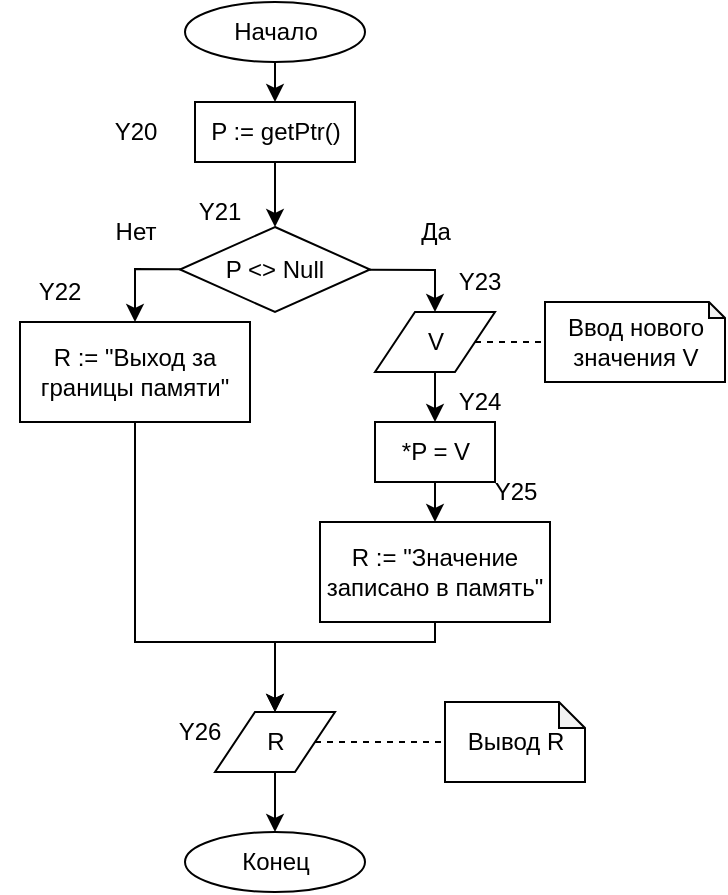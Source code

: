 <mxfile version="15.8.4" type="device" pages="7"><diagram id="CQ7lxzzrIQH8Kb1xWuJo" name="Page-1"><mxGraphModel dx="1422" dy="737" grid="1" gridSize="10" guides="1" tooltips="1" connect="1" arrows="1" fold="1" page="1" pageScale="1" pageWidth="827" pageHeight="1169" math="0" shadow="0"><root><mxCell id="0"/><mxCell id="1" parent="0"/><mxCell id="DUOaz0lZSgxdNAwad3Yw-240" value="Y20" style="text;html=1;strokeColor=none;fillColor=none;align=center;verticalAlign=middle;whiteSpace=wrap;rounded=0;" parent="1" vertex="1"><mxGeometry x="67.5" y="90" width="60" height="30" as="geometry"/></mxCell><mxCell id="DUOaz0lZSgxdNAwad3Yw-241" value="Начало" style="ellipse;whiteSpace=wrap;html=1;" parent="1" vertex="1"><mxGeometry x="122.5" y="40" width="90" height="30" as="geometry"/></mxCell><mxCell id="DUOaz0lZSgxdNAwad3Yw-242" value="Конец" style="ellipse;whiteSpace=wrap;html=1;" parent="1" vertex="1"><mxGeometry x="122.5" y="455" width="90" height="30" as="geometry"/></mxCell><mxCell id="DUOaz0lZSgxdNAwad3Yw-243" value="Вывод R" style="shape=note;whiteSpace=wrap;html=1;backgroundOutline=1;darkOpacity=0.05;size=13;" parent="1" vertex="1"><mxGeometry x="252.5" y="390" width="70" height="40" as="geometry"/></mxCell><mxCell id="DUOaz0lZSgxdNAwad3Yw-244" value="" style="endArrow=none;dashed=1;html=1;strokeWidth=1;rounded=0;" parent="1" source="DUOaz0lZSgxdNAwad3Yw-257" target="DUOaz0lZSgxdNAwad3Yw-243" edge="1"><mxGeometry width="50" height="50" relative="1" as="geometry"><mxPoint x="168.75" y="130" as="sourcePoint"/><mxPoint x="252.5" y="385" as="targetPoint"/></mxGeometry></mxCell><mxCell id="DUOaz0lZSgxdNAwad3Yw-245" value="" style="endArrow=none;html=1;rounded=0;strokeWidth=1;startArrow=classic;startFill=1;" parent="1" source="DUOaz0lZSgxdNAwad3Yw-254" target="DUOaz0lZSgxdNAwad3Yw-241" edge="1"><mxGeometry width="50" height="50" relative="1" as="geometry"><mxPoint x="167.5" y="100" as="sourcePoint"/><mxPoint x="272.5" y="370" as="targetPoint"/></mxGeometry></mxCell><mxCell id="DUOaz0lZSgxdNAwad3Yw-246" value="P &amp;lt;&amp;gt; Null" style="rhombus;whiteSpace=wrap;html=1;" parent="1" vertex="1"><mxGeometry x="120" y="152.5" width="95" height="42.5" as="geometry"/></mxCell><mxCell id="DUOaz0lZSgxdNAwad3Yw-247" value="R := &quot;Выход за границы памяти&quot;" style="rounded=0;whiteSpace=wrap;html=1;" parent="1" vertex="1"><mxGeometry x="40" y="200" width="115" height="50" as="geometry"/></mxCell><mxCell id="DUOaz0lZSgxdNAwad3Yw-248" value="" style="endArrow=none;html=1;rounded=0;strokeWidth=1;endFill=0;startArrow=classic;startFill=1;" parent="1" source="DUOaz0lZSgxdNAwad3Yw-247" target="DUOaz0lZSgxdNAwad3Yw-246" edge="1"><mxGeometry width="50" height="50" relative="1" as="geometry"><mxPoint x="177.5" y="162.5" as="sourcePoint"/><mxPoint x="177.5" y="132.5" as="targetPoint"/><Array as="points"><mxPoint x="97.5" y="173.5"/></Array></mxGeometry></mxCell><mxCell id="DUOaz0lZSgxdNAwad3Yw-249" value="" style="endArrow=none;html=1;rounded=0;strokeWidth=1;startArrow=classic;startFill=1;" parent="1" source="DUOaz0lZSgxdNAwad3Yw-259" target="DUOaz0lZSgxdNAwad3Yw-246" edge="1"><mxGeometry width="50" height="50" relative="1" as="geometry"><mxPoint x="255.224" y="200.1" as="sourcePoint"/><mxPoint x="137.767" y="183.608" as="targetPoint"/><Array as="points"><mxPoint x="247.5" y="174"/></Array></mxGeometry></mxCell><mxCell id="DUOaz0lZSgxdNAwad3Yw-250" value="" style="endArrow=none;html=1;rounded=0;strokeWidth=1;startArrow=classic;startFill=1;entryX=0.5;entryY=1;entryDx=0;entryDy=0;" parent="1" source="DUOaz0lZSgxdNAwad3Yw-257" target="DUOaz0lZSgxdNAwad3Yw-247" edge="1"><mxGeometry width="50" height="50" relative="1" as="geometry"><mxPoint x="167.5" y="282.5" as="sourcePoint"/><mxPoint x="177.5" y="132.5" as="targetPoint"/><Array as="points"><mxPoint x="167.5" y="360"/><mxPoint x="97.5" y="360"/></Array></mxGeometry></mxCell><mxCell id="DUOaz0lZSgxdNAwad3Yw-251" value="" style="endArrow=none;html=1;rounded=0;strokeWidth=1;startArrow=classic;startFill=1;" parent="1" source="DUOaz0lZSgxdNAwad3Yw-242" target="DUOaz0lZSgxdNAwad3Yw-257" edge="1"><mxGeometry width="50" height="50" relative="1" as="geometry"><mxPoint x="162.5" y="465" as="sourcePoint"/><mxPoint x="77.5" y="435" as="targetPoint"/></mxGeometry></mxCell><mxCell id="DUOaz0lZSgxdNAwad3Yw-252" value="Нет" style="text;html=1;strokeColor=none;fillColor=none;align=center;verticalAlign=middle;whiteSpace=wrap;rounded=0;" parent="1" vertex="1"><mxGeometry x="67.5" y="140" width="60" height="30" as="geometry"/></mxCell><mxCell id="DUOaz0lZSgxdNAwad3Yw-253" value="Да" style="text;html=1;strokeColor=none;fillColor=none;align=center;verticalAlign=middle;whiteSpace=wrap;rounded=0;" parent="1" vertex="1"><mxGeometry x="217.5" y="140" width="60" height="30" as="geometry"/></mxCell><mxCell id="DUOaz0lZSgxdNAwad3Yw-254" value="P := getPtr()" style="rounded=0;whiteSpace=wrap;html=1;" parent="1" vertex="1"><mxGeometry x="127.5" y="90" width="80" height="30" as="geometry"/></mxCell><mxCell id="DUOaz0lZSgxdNAwad3Yw-255" value="*P = V" style="rounded=0;whiteSpace=wrap;html=1;" parent="1" vertex="1"><mxGeometry x="217.5" y="250" width="60" height="30" as="geometry"/></mxCell><mxCell id="DUOaz0lZSgxdNAwad3Yw-256" value="" style="endArrow=none;html=1;rounded=0;strokeWidth=1;startArrow=classic;startFill=1;" parent="1" source="DUOaz0lZSgxdNAwad3Yw-257" target="DUOaz0lZSgxdNAwad3Yw-261" edge="1"><mxGeometry width="50" height="50" relative="1" as="geometry"><mxPoint x="255.5" y="380" as="sourcePoint"/><mxPoint x="256.071" y="350" as="targetPoint"/><Array as="points"><mxPoint x="167.5" y="360"/><mxPoint x="247.5" y="360"/></Array></mxGeometry></mxCell><mxCell id="DUOaz0lZSgxdNAwad3Yw-257" value="R" style="shape=parallelogram;perimeter=parallelogramPerimeter;whiteSpace=wrap;html=1;fixedSize=1;rounded=0;" parent="1" vertex="1"><mxGeometry x="137.5" y="395" width="60" height="30" as="geometry"/></mxCell><mxCell id="DUOaz0lZSgxdNAwad3Yw-258" value="" style="endArrow=none;html=1;rounded=0;strokeWidth=1;startArrow=classic;startFill=1;" parent="1" source="DUOaz0lZSgxdNAwad3Yw-246" target="DUOaz0lZSgxdNAwad3Yw-254" edge="1"><mxGeometry width="50" height="50" relative="1" as="geometry"><mxPoint x="304.184" y="132.474" as="sourcePoint"/><mxPoint x="167.5" y="170" as="targetPoint"/></mxGeometry></mxCell><mxCell id="DUOaz0lZSgxdNAwad3Yw-259" value="V" style="shape=parallelogram;perimeter=parallelogramPerimeter;whiteSpace=wrap;html=1;fixedSize=1;rounded=0;" parent="1" vertex="1"><mxGeometry x="217.5" y="195" width="60" height="30" as="geometry"/></mxCell><mxCell id="DUOaz0lZSgxdNAwad3Yw-260" value="" style="endArrow=none;html=1;rounded=0;strokeWidth=1;startArrow=classic;startFill=1;" parent="1" source="DUOaz0lZSgxdNAwad3Yw-255" target="DUOaz0lZSgxdNAwad3Yw-259" edge="1"><mxGeometry width="50" height="50" relative="1" as="geometry"><mxPoint x="177.5" y="162.5" as="sourcePoint"/><mxPoint x="177.5" y="90" as="targetPoint"/></mxGeometry></mxCell><mxCell id="DUOaz0lZSgxdNAwad3Yw-261" value="R := &quot;Значение записано в память&quot;" style="rounded=0;whiteSpace=wrap;html=1;" parent="1" vertex="1"><mxGeometry x="190" y="300" width="115" height="50" as="geometry"/></mxCell><mxCell id="DUOaz0lZSgxdNAwad3Yw-262" value="" style="endArrow=none;html=1;rounded=0;strokeWidth=1;startArrow=classic;startFill=1;" parent="1" source="DUOaz0lZSgxdNAwad3Yw-261" target="DUOaz0lZSgxdNAwad3Yw-255" edge="1"><mxGeometry width="50" height="50" relative="1" as="geometry"><mxPoint x="177.5" y="162.5" as="sourcePoint"/><mxPoint x="177.5" y="90" as="targetPoint"/></mxGeometry></mxCell><mxCell id="DUOaz0lZSgxdNAwad3Yw-263" value="Ввод нового значения V" style="shape=note;whiteSpace=wrap;html=1;backgroundOutline=1;darkOpacity=0.05;size=8;" parent="1" vertex="1"><mxGeometry x="302.5" y="190" width="90" height="40" as="geometry"/></mxCell><mxCell id="DUOaz0lZSgxdNAwad3Yw-264" value="" style="endArrow=none;dashed=1;html=1;strokeWidth=1;rounded=0;" parent="1" source="DUOaz0lZSgxdNAwad3Yw-259" target="DUOaz0lZSgxdNAwad3Yw-263" edge="1"><mxGeometry width="50" height="50" relative="1" as="geometry"><mxPoint x="240" y="220" as="sourcePoint"/><mxPoint x="305" y="195" as="targetPoint"/></mxGeometry></mxCell><mxCell id="DUOaz0lZSgxdNAwad3Yw-265" value="Y21" style="text;html=1;strokeColor=none;fillColor=none;align=center;verticalAlign=middle;whiteSpace=wrap;rounded=0;" parent="1" vertex="1"><mxGeometry x="110" y="130" width="60" height="30" as="geometry"/></mxCell><mxCell id="DUOaz0lZSgxdNAwad3Yw-266" value="Y22" style="text;html=1;strokeColor=none;fillColor=none;align=center;verticalAlign=middle;whiteSpace=wrap;rounded=0;" parent="1" vertex="1"><mxGeometry x="30" y="170" width="60" height="30" as="geometry"/></mxCell><mxCell id="DUOaz0lZSgxdNAwad3Yw-267" value="Y23" style="text;html=1;strokeColor=none;fillColor=none;align=center;verticalAlign=middle;whiteSpace=wrap;rounded=0;" parent="1" vertex="1"><mxGeometry x="240" y="165" width="60" height="30" as="geometry"/></mxCell><mxCell id="DUOaz0lZSgxdNAwad3Yw-268" value="Y24" style="text;html=1;strokeColor=none;fillColor=none;align=center;verticalAlign=middle;whiteSpace=wrap;rounded=0;" parent="1" vertex="1"><mxGeometry x="240" y="225" width="60" height="30" as="geometry"/></mxCell><mxCell id="DUOaz0lZSgxdNAwad3Yw-269" value="Y25" style="text;html=1;strokeColor=none;fillColor=none;align=center;verticalAlign=middle;whiteSpace=wrap;rounded=0;" parent="1" vertex="1"><mxGeometry x="257.5" y="270" width="60" height="30" as="geometry"/></mxCell><mxCell id="DUOaz0lZSgxdNAwad3Yw-270" value="Y26" style="text;html=1;strokeColor=none;fillColor=none;align=center;verticalAlign=middle;whiteSpace=wrap;rounded=0;" parent="1" vertex="1"><mxGeometry x="100" y="390" width="60" height="30" as="geometry"/></mxCell></root></mxGraphModel></diagram><diagram name="Page-2" id="KDxPiF8kJfuS6aR-FEz6"><mxGraphModel dx="1038" dy="571" grid="0" gridSize="10" guides="1" tooltips="1" connect="1" arrows="1" fold="1" page="0" pageScale="1" pageWidth="827" pageHeight="1169" math="0" shadow="0"><root><mxCell id="OkA-YcV-AUq1NFQNP1qu-0"/><mxCell id="OkA-YcV-AUq1NFQNP1qu-1" parent="OkA-YcV-AUq1NFQNP1qu-0"/><mxCell id="SLNT3M5UzVU8fV_Iu7f9-0" value="A" style="rounded=0;whiteSpace=wrap;html=1;" parent="OkA-YcV-AUq1NFQNP1qu-1" vertex="1"><mxGeometry x="220" y="210" width="140" height="40" as="geometry"/></mxCell><mxCell id="SLNT3M5UzVU8fV_Iu7f9-1" value="B" style="rounded=0;whiteSpace=wrap;html=1;" parent="OkA-YcV-AUq1NFQNP1qu-1" vertex="1"><mxGeometry x="450" y="210" width="140" height="40" as="geometry"/></mxCell><mxCell id="SLNT3M5UzVU8fV_Iu7f9-2" value="Регистр А (множимое)" style="text;html=1;align=center;verticalAlign=middle;resizable=0;points=[];autosize=1;strokeColor=none;fillColor=none;" parent="OkA-YcV-AUq1NFQNP1qu-1" vertex="1"><mxGeometry x="226" y="183" width="134" height="18" as="geometry"/></mxCell><mxCell id="SLNT3M5UzVU8fV_Iu7f9-4" value="Регистр В (множитель)" style="text;html=1;align=center;verticalAlign=middle;resizable=0;points=[];autosize=1;strokeColor=none;fillColor=none;" parent="OkA-YcV-AUq1NFQNP1qu-1" vertex="1"><mxGeometry x="451.5" y="179" width="137" height="18" as="geometry"/></mxCell><mxCell id="SLNT3M5UzVU8fV_Iu7f9-5" value="Блок обработки" style="rounded=0;whiteSpace=wrap;html=1;" parent="OkA-YcV-AUq1NFQNP1qu-1" vertex="1"><mxGeometry x="330" y="320" width="140" height="40" as="geometry"/></mxCell><mxCell id="SLNT3M5UzVU8fV_Iu7f9-6" value="Умножитель" style="rounded=0;whiteSpace=wrap;html=1;" parent="OkA-YcV-AUq1NFQNP1qu-1" vertex="1"><mxGeometry x="330" y="410" width="140" height="40" as="geometry"/></mxCell><mxCell id="SLNT3M5UzVU8fV_Iu7f9-7" value="С" style="rounded=0;whiteSpace=wrap;html=1;" parent="OkA-YcV-AUq1NFQNP1qu-1" vertex="1"><mxGeometry x="330" y="500" width="140" height="40" as="geometry"/></mxCell><mxCell id="SLNT3M5UzVU8fV_Iu7f9-8" value="Регистр С" style="text;html=1;align=center;verticalAlign=middle;resizable=0;points=[];autosize=1;strokeColor=none;fillColor=none;" parent="OkA-YcV-AUq1NFQNP1qu-1" vertex="1"><mxGeometry x="365" y="549" width="70" height="20" as="geometry"/></mxCell><mxCell id="SLNT3M5UzVU8fV_Iu7f9-9" value="" style="endArrow=classic;html=1;rounded=0;entryX=0.25;entryY=0;entryDx=0;entryDy=0;exitX=0.5;exitY=1;exitDx=0;exitDy=0;edgeStyle=orthogonalEdgeStyle;" parent="OkA-YcV-AUq1NFQNP1qu-1" source="SLNT3M5UzVU8fV_Iu7f9-0" target="SLNT3M5UzVU8fV_Iu7f9-5" edge="1"><mxGeometry width="50" height="50" relative="1" as="geometry"><mxPoint x="390" y="360" as="sourcePoint"/><mxPoint x="440" y="310" as="targetPoint"/></mxGeometry></mxCell><mxCell id="SLNT3M5UzVU8fV_Iu7f9-10" value="" style="endArrow=classic;html=1;rounded=0;entryX=0.75;entryY=0;entryDx=0;entryDy=0;exitX=0.5;exitY=1;exitDx=0;exitDy=0;edgeStyle=orthogonalEdgeStyle;" parent="OkA-YcV-AUq1NFQNP1qu-1" source="SLNT3M5UzVU8fV_Iu7f9-1" target="SLNT3M5UzVU8fV_Iu7f9-5" edge="1"><mxGeometry width="50" height="50" relative="1" as="geometry"><mxPoint x="300" y="260" as="sourcePoint"/><mxPoint x="375" y="330" as="targetPoint"/></mxGeometry></mxCell><mxCell id="SLNT3M5UzVU8fV_Iu7f9-11" value="" style="endArrow=classic;html=1;rounded=0;entryX=0.25;entryY=0;entryDx=0;entryDy=0;exitX=0.25;exitY=1;exitDx=0;exitDy=0;" parent="OkA-YcV-AUq1NFQNP1qu-1" source="SLNT3M5UzVU8fV_Iu7f9-5" target="SLNT3M5UzVU8fV_Iu7f9-6" edge="1"><mxGeometry width="50" height="50" relative="1" as="geometry"><mxPoint x="390" y="360" as="sourcePoint"/><mxPoint x="440" y="310" as="targetPoint"/></mxGeometry></mxCell><mxCell id="SLNT3M5UzVU8fV_Iu7f9-12" value="" style="endArrow=classic;html=1;rounded=0;entryX=0.75;entryY=0;entryDx=0;entryDy=0;exitX=0.75;exitY=1;exitDx=0;exitDy=0;" parent="OkA-YcV-AUq1NFQNP1qu-1" source="SLNT3M5UzVU8fV_Iu7f9-5" target="SLNT3M5UzVU8fV_Iu7f9-6" edge="1"><mxGeometry width="50" height="50" relative="1" as="geometry"><mxPoint x="375" y="370" as="sourcePoint"/><mxPoint x="375" y="420" as="targetPoint"/></mxGeometry></mxCell><mxCell id="SLNT3M5UzVU8fV_Iu7f9-13" value="" style="endArrow=classic;html=1;rounded=0;entryX=0.5;entryY=0;entryDx=0;entryDy=0;exitX=0.5;exitY=1;exitDx=0;exitDy=0;" parent="OkA-YcV-AUq1NFQNP1qu-1" source="SLNT3M5UzVU8fV_Iu7f9-6" target="SLNT3M5UzVU8fV_Iu7f9-7" edge="1"><mxGeometry width="50" height="50" relative="1" as="geometry"><mxPoint x="390" y="360" as="sourcePoint"/><mxPoint x="440" y="310" as="targetPoint"/></mxGeometry></mxCell><mxCell id="H9PpKCQHnyGczCi-_ASy-0" value="" style="endArrow=none;html=1;rounded=0;" edge="1" parent="OkA-YcV-AUq1NFQNP1qu-1"><mxGeometry width="50" height="50" relative="1" as="geometry"><mxPoint x="302" y="275" as="sourcePoint"/><mxPoint x="278" y="265" as="targetPoint"/></mxGeometry></mxCell><mxCell id="H9PpKCQHnyGczCi-_ASy-1" value="" style="endArrow=none;html=1;rounded=0;" edge="1" parent="OkA-YcV-AUq1NFQNP1qu-1"><mxGeometry width="50" height="50" relative="1" as="geometry"><mxPoint x="532" y="276" as="sourcePoint"/><mxPoint x="508" y="266" as="targetPoint"/></mxGeometry></mxCell><mxCell id="H9PpKCQHnyGczCi-_ASy-2" value="" style="endArrow=none;html=1;rounded=0;" edge="1" parent="OkA-YcV-AUq1NFQNP1qu-1"><mxGeometry width="50" height="50" relative="1" as="geometry"><mxPoint x="448" y="384" as="sourcePoint"/><mxPoint x="424" y="374" as="targetPoint"/></mxGeometry></mxCell><mxCell id="H9PpKCQHnyGczCi-_ASy-3" value="" style="endArrow=none;html=1;rounded=0;" edge="1" parent="OkA-YcV-AUq1NFQNP1qu-1"><mxGeometry width="50" height="50" relative="1" as="geometry"><mxPoint x="375" y="385" as="sourcePoint"/><mxPoint x="351" y="375" as="targetPoint"/></mxGeometry></mxCell><mxCell id="H9PpKCQHnyGczCi-_ASy-4" value="" style="endArrow=none;html=1;rounded=0;" edge="1" parent="OkA-YcV-AUq1NFQNP1qu-1"><mxGeometry width="50" height="50" relative="1" as="geometry"><mxPoint x="412" y="476" as="sourcePoint"/><mxPoint x="388" y="466" as="targetPoint"/></mxGeometry></mxCell></root></mxGraphModel></diagram><diagram name="Page-3" id="c-UVImJ8SjIVLHCwpsce"><mxGraphModel dx="1038" dy="571" grid="1" gridSize="10" guides="1" tooltips="1" connect="1" arrows="1" fold="1" page="1" pageScale="1" pageWidth="827" pageHeight="1169" math="0" shadow="0"><root><mxCell id="pzPN_qaqVzGBgNuWhkKK-0"/><mxCell id="pzPN_qaqVzGBgNuWhkKK-1" parent="pzPN_qaqVzGBgNuWhkKK-0"/><mxCell id="j54KU3MbUtO0aiyKCY-j-7" value="" style="endArrow=none;html=1;rounded=0;entryX=0.5;entryY=1;entryDx=0;entryDy=0;exitX=0.5;exitY=0;exitDx=0;exitDy=0;" parent="pzPN_qaqVzGBgNuWhkKK-1" source="j54KU3MbUtO0aiyKCY-j-6" target="j54KU3MbUtO0aiyKCY-j-0" edge="1"><mxGeometry width="50" height="50" relative="1" as="geometry"><mxPoint x="460" y="480" as="sourcePoint"/><mxPoint x="510" y="430" as="targetPoint"/></mxGeometry></mxCell><mxCell id="j54KU3MbUtO0aiyKCY-j-0" value="Начало" style="rounded=1;whiteSpace=wrap;html=1;arcSize=50;" parent="pzPN_qaqVzGBgNuWhkKK-1" vertex="1"><mxGeometry x="430" y="220" width="120" height="60" as="geometry"/></mxCell><mxCell id="j54KU3MbUtO0aiyKCY-j-1" value="A, B" style="shape=parallelogram;perimeter=parallelogramPerimeter;whiteSpace=wrap;html=1;fixedSize=1;" parent="pzPN_qaqVzGBgNuWhkKK-1" vertex="1"><mxGeometry x="430" y="310" width="120" height="40" as="geometry"/></mxCell><mxCell id="j54KU3MbUtO0aiyKCY-j-2" value="Умножение А на В" style="shape=process;whiteSpace=wrap;html=1;backgroundOutline=1;" parent="pzPN_qaqVzGBgNuWhkKK-1" vertex="1"><mxGeometry x="430" y="390" width="120" height="50" as="geometry"/></mxCell><mxCell id="j54KU3MbUtO0aiyKCY-j-4" value="Запись результата в C" style="rounded=0;whiteSpace=wrap;html=1;" parent="pzPN_qaqVzGBgNuWhkKK-1" vertex="1"><mxGeometry x="430" y="470" width="120" height="50" as="geometry"/></mxCell><mxCell id="j54KU3MbUtO0aiyKCY-j-6" value="Конец" style="rounded=1;whiteSpace=wrap;html=1;arcSize=50;" parent="pzPN_qaqVzGBgNuWhkKK-1" vertex="1"><mxGeometry x="430" y="550" width="120" height="60" as="geometry"/></mxCell></root></mxGraphModel></diagram><diagram name="Page-4" id="cWLluO1nnT_5FD-dWpCl"><mxGraphModel dx="1038" dy="513" grid="0" gridSize="10" guides="1" tooltips="1" connect="1" arrows="1" fold="1" page="0" pageScale="1" pageWidth="827" pageHeight="1169" math="0" shadow="0"><root><mxCell id="5ATDzsKnBZCDrraz4Czl-0"/><mxCell id="5ATDzsKnBZCDrraz4Czl-1" parent="5ATDzsKnBZCDrraz4Czl-0"/><mxCell id="BjKdnBf3SI4Wl4q8m8Hf-28" value="" style="endArrow=none;html=1;rounded=0;entryX=0.5;entryY=0;entryDx=0;entryDy=0;exitX=0.5;exitY=1;exitDx=0;exitDy=0;" parent="5ATDzsKnBZCDrraz4Czl-1" source="BjKdnBf3SI4Wl4q8m8Hf-1" target="BjKdnBf3SI4Wl4q8m8Hf-25" edge="1"><mxGeometry width="50" height="50" relative="1" as="geometry"><mxPoint x="340" y="510" as="sourcePoint"/><mxPoint x="390" y="460" as="targetPoint"/></mxGeometry></mxCell><mxCell id="BjKdnBf3SI4Wl4q8m8Hf-27" value="" style="endArrow=classic;html=1;rounded=0;entryX=0;entryY=0.5;entryDx=0;entryDy=0;" parent="5ATDzsKnBZCDrraz4Czl-1" target="BjKdnBf3SI4Wl4q8m8Hf-25" edge="1"><mxGeometry width="50" height="50" relative="1" as="geometry"><mxPoint x="480" y="1150" as="sourcePoint"/><mxPoint x="390" y="1160" as="targetPoint"/><Array as="points"><mxPoint x="480" y="1320"/><mxPoint x="200" y="1320"/><mxPoint x="200" y="760"/></Array></mxGeometry></mxCell><mxCell id="BjKdnBf3SI4Wl4q8m8Hf-1" value="Начало" style="rounded=1;whiteSpace=wrap;html=1;arcSize=50;" parent="5ATDzsKnBZCDrraz4Czl-1" vertex="1"><mxGeometry x="430" y="220" width="120" height="60" as="geometry"/></mxCell><mxCell id="BjKdnBf3SI4Wl4q8m8Hf-2" value="M, Q" style="shape=parallelogram;perimeter=parallelogramPerimeter;whiteSpace=wrap;html=1;fixedSize=1;" parent="5ATDzsKnBZCDrraz4Czl-1" vertex="1"><mxGeometry x="430" y="310" width="120" height="40" as="geometry"/></mxCell><mxCell id="BjKdnBf3SI4Wl4q8m8Hf-6" value="Qn+1 = 0" style="rounded=0;whiteSpace=wrap;html=1;" parent="5ATDzsKnBZCDrraz4Czl-1" vertex="1"><mxGeometry x="430" y="584.5" width="120" height="50" as="geometry"/></mxCell><mxCell id="BjKdnBf3SI4Wl4q8m8Hf-7" value="count = 8" style="rounded=0;whiteSpace=wrap;html=1;" parent="5ATDzsKnBZCDrraz4Czl-1" vertex="1"><mxGeometry x="430" y="660" width="120" height="50" as="geometry"/></mxCell><mxCell id="BjKdnBf3SI4Wl4q8m8Hf-8" value="Qn == 0 &amp;amp;&amp;amp; Qn+1 == 1" style="rhombus;whiteSpace=wrap;html=1;" parent="5ATDzsKnBZCDrraz4Czl-1" vertex="1"><mxGeometry x="430" y="810" width="120" height="80" as="geometry"/></mxCell><mxCell id="BjKdnBf3SI4Wl4q8m8Hf-9" value="P = P + A" style="rounded=0;whiteSpace=wrap;html=1;" parent="5ATDzsKnBZCDrraz4Czl-1" vertex="1"><mxGeometry x="560" y="930" width="120" height="50" as="geometry"/></mxCell><mxCell id="BjKdnBf3SI4Wl4q8m8Hf-10" value="A = M" style="rounded=0;whiteSpace=wrap;html=1;" parent="5ATDzsKnBZCDrraz4Czl-1" vertex="1"><mxGeometry x="430" y="380" width="120" height="50" as="geometry"/></mxCell><mxCell id="BjKdnBf3SI4Wl4q8m8Hf-11" value="S = M'+1" style="rounded=0;whiteSpace=wrap;html=1;" parent="5ATDzsKnBZCDrraz4Czl-1" vertex="1"><mxGeometry x="430" y="450" width="120" height="50" as="geometry"/></mxCell><mxCell id="BjKdnBf3SI4Wl4q8m8Hf-12" value="P = Q" style="rounded=0;whiteSpace=wrap;html=1;" parent="5ATDzsKnBZCDrraz4Czl-1" vertex="1"><mxGeometry x="430" y="510" width="120" height="50" as="geometry"/></mxCell><mxCell id="BjKdnBf3SI4Wl4q8m8Hf-13" value="Qn == 1 &amp;amp;&amp;amp; Qn+1 == 1" style="rhombus;whiteSpace=wrap;html=1;" parent="5ATDzsKnBZCDrraz4Czl-1" vertex="1"><mxGeometry x="294" y="920" width="120" height="80" as="geometry"/></mxCell><mxCell id="BjKdnBf3SI4Wl4q8m8Hf-14" value="P = P + S" style="rounded=0;whiteSpace=wrap;html=1;" parent="5ATDzsKnBZCDrraz4Czl-1" vertex="1"><mxGeometry x="414" y="1040" width="120" height="50" as="geometry"/></mxCell><mxCell id="BjKdnBf3SI4Wl4q8m8Hf-15" value="" style="endArrow=none;html=1;rounded=0;edgeStyle=orthogonalEdgeStyle;entryX=0;entryY=0.5;entryDx=0;entryDy=0;exitX=0.5;exitY=0;exitDx=0;exitDy=0;" parent="5ATDzsKnBZCDrraz4Czl-1" source="BjKdnBf3SI4Wl4q8m8Hf-13" target="BjKdnBf3SI4Wl4q8m8Hf-8" edge="1"><mxGeometry width="50" height="50" relative="1" as="geometry"><mxPoint x="400" y="1040" as="sourcePoint"/><mxPoint x="450" y="990" as="targetPoint"/></mxGeometry></mxCell><mxCell id="BjKdnBf3SI4Wl4q8m8Hf-16" value="" style="endArrow=none;html=1;rounded=0;edgeStyle=orthogonalEdgeStyle;entryX=1;entryY=0.5;entryDx=0;entryDy=0;exitX=0.5;exitY=0;exitDx=0;exitDy=0;" parent="5ATDzsKnBZCDrraz4Czl-1" source="BjKdnBf3SI4Wl4q8m8Hf-9" target="BjKdnBf3SI4Wl4q8m8Hf-8" edge="1"><mxGeometry width="50" height="50" relative="1" as="geometry"><mxPoint x="364" y="930" as="sourcePoint"/><mxPoint x="440" y="860" as="targetPoint"/></mxGeometry></mxCell><mxCell id="BjKdnBf3SI4Wl4q8m8Hf-17" value="" style="endArrow=none;html=1;rounded=0;edgeStyle=orthogonalEdgeStyle;entryX=1;entryY=0.5;entryDx=0;entryDy=0;exitX=0.5;exitY=0;exitDx=0;exitDy=0;" parent="5ATDzsKnBZCDrraz4Czl-1" source="BjKdnBf3SI4Wl4q8m8Hf-14" target="BjKdnBf3SI4Wl4q8m8Hf-13" edge="1"><mxGeometry width="50" height="50" relative="1" as="geometry"><mxPoint x="364" y="930" as="sourcePoint"/><mxPoint x="440" y="860" as="targetPoint"/></mxGeometry></mxCell><mxCell id="BjKdnBf3SI4Wl4q8m8Hf-18" value="" style="endArrow=none;html=1;rounded=0;entryX=0;entryY=0.5;entryDx=0;entryDy=0;" parent="5ATDzsKnBZCDrraz4Czl-1" target="BjKdnBf3SI4Wl4q8m8Hf-13" edge="1"><mxGeometry width="50" height="50" relative="1" as="geometry"><mxPoint x="360" y="1130" as="sourcePoint"/><mxPoint x="450" y="1050" as="targetPoint"/><Array as="points"><mxPoint x="240" y="1130"/><mxPoint x="240" y="960"/></Array></mxGeometry></mxCell><mxCell id="BjKdnBf3SI4Wl4q8m8Hf-19" value="" style="endArrow=none;html=1;rounded=0;entryX=0.5;entryY=1;entryDx=0;entryDy=0;" parent="5ATDzsKnBZCDrraz4Czl-1" target="BjKdnBf3SI4Wl4q8m8Hf-14" edge="1"><mxGeometry width="50" height="50" relative="1" as="geometry"><mxPoint x="360" y="1130" as="sourcePoint"/><mxPoint x="450" y="1050" as="targetPoint"/><Array as="points"><mxPoint x="474" y="1130"/></Array></mxGeometry></mxCell><mxCell id="BjKdnBf3SI4Wl4q8m8Hf-22" value="" style="endArrow=none;html=1;rounded=0;entryX=0.5;entryY=1;entryDx=0;entryDy=0;" parent="5ATDzsKnBZCDrraz4Czl-1" target="BjKdnBf3SI4Wl4q8m8Hf-9" edge="1"><mxGeometry width="50" height="50" relative="1" as="geometry"><mxPoint x="360" y="1130" as="sourcePoint"/><mxPoint x="450" y="1050" as="targetPoint"/><Array as="points"><mxPoint x="360" y="1150"/><mxPoint x="620" y="1150"/></Array></mxGeometry></mxCell><mxCell id="BjKdnBf3SI4Wl4q8m8Hf-23" value="count--" style="rounded=0;whiteSpace=wrap;html=1;" parent="5ATDzsKnBZCDrraz4Czl-1" vertex="1"><mxGeometry x="420" y="1169" width="120" height="50" as="geometry"/></mxCell><mxCell id="BjKdnBf3SI4Wl4q8m8Hf-24" value="shift(p)" style="rounded=0;whiteSpace=wrap;html=1;" parent="5ATDzsKnBZCDrraz4Czl-1" vertex="1"><mxGeometry x="420" y="1240" width="120" height="50" as="geometry"/></mxCell><mxCell id="BjKdnBf3SI4Wl4q8m8Hf-25" value="count &amp;gt; 0" style="rhombus;whiteSpace=wrap;html=1;" parent="5ATDzsKnBZCDrraz4Czl-1" vertex="1"><mxGeometry x="430" y="720" width="120" height="80" as="geometry"/></mxCell><mxCell id="BjKdnBf3SI4Wl4q8m8Hf-26" value="" style="endArrow=none;html=1;rounded=0;entryX=0.5;entryY=1;entryDx=0;entryDy=0;exitX=0.5;exitY=0;exitDx=0;exitDy=0;" parent="5ATDzsKnBZCDrraz4Czl-1" source="BjKdnBf3SI4Wl4q8m8Hf-8" target="BjKdnBf3SI4Wl4q8m8Hf-25" edge="1"><mxGeometry width="50" height="50" relative="1" as="geometry"><mxPoint x="380" y="940" as="sourcePoint"/><mxPoint x="430" y="890" as="targetPoint"/></mxGeometry></mxCell><mxCell id="BjKdnBf3SI4Wl4q8m8Hf-29" value="" style="endArrow=none;html=1;rounded=0;entryX=1;entryY=0.5;entryDx=0;entryDy=0;" parent="5ATDzsKnBZCDrraz4Czl-1" target="BjKdnBf3SI4Wl4q8m8Hf-25" edge="1"><mxGeometry width="50" height="50" relative="1" as="geometry"><mxPoint x="480" y="1390" as="sourcePoint"/><mxPoint x="500" y="910" as="targetPoint"/><Array as="points"><mxPoint x="480" y="1350"/><mxPoint x="720" y="1350"/><mxPoint x="720" y="760"/></Array></mxGeometry></mxCell><mxCell id="BjKdnBf3SI4Wl4q8m8Hf-30" value="P" style="shape=parallelogram;perimeter=parallelogramPerimeter;whiteSpace=wrap;html=1;fixedSize=1;" parent="5ATDzsKnBZCDrraz4Czl-1" vertex="1"><mxGeometry x="420" y="1380" width="120" height="40" as="geometry"/></mxCell><mxCell id="BjKdnBf3SI4Wl4q8m8Hf-31" value="Конец" style="rounded=1;whiteSpace=wrap;html=1;arcSize=50;" parent="5ATDzsKnBZCDrraz4Czl-1" vertex="1"><mxGeometry x="420" y="1450" width="120" height="60" as="geometry"/></mxCell><mxCell id="BjKdnBf3SI4Wl4q8m8Hf-32" value="" style="endArrow=none;html=1;rounded=0;entryX=0.5;entryY=1;entryDx=0;entryDy=0;exitX=0.5;exitY=0;exitDx=0;exitDy=0;" parent="5ATDzsKnBZCDrraz4Czl-1" source="BjKdnBf3SI4Wl4q8m8Hf-31" target="BjKdnBf3SI4Wl4q8m8Hf-30" edge="1"><mxGeometry width="50" height="50" relative="1" as="geometry"><mxPoint x="410" y="1480" as="sourcePoint"/><mxPoint x="460" y="1430" as="targetPoint"/></mxGeometry></mxCell></root></mxGraphModel></diagram><diagram name="Page-5" id="c2Ee7VEUiWlBFmcEeuK5"><mxGraphModel dx="1038" dy="513" grid="1" gridSize="10" guides="1" tooltips="1" connect="1" arrows="1" fold="1" page="1" pageScale="1" pageWidth="827" pageHeight="1169" math="0" shadow="0"><root><mxCell id="jSt4Kjp3-xu_mCVp0-uS-0"/><mxCell id="jSt4Kjp3-xu_mCVp0-uS-1" parent="jSt4Kjp3-xu_mCVp0-uS-0"/><mxCell id="IQXwx4-vm3GTH5TRgfuU-0" value="" style="endArrow=none;html=1;rounded=0;entryX=0.5;entryY=0;entryDx=0;entryDy=0;exitX=0.5;exitY=1;exitDx=0;exitDy=0;" parent="jSt4Kjp3-xu_mCVp0-uS-1" source="IQXwx4-vm3GTH5TRgfuU-2" target="IQXwx4-vm3GTH5TRgfuU-21" edge="1"><mxGeometry width="50" height="50" relative="1" as="geometry"><mxPoint x="260" y="660" as="sourcePoint"/><mxPoint x="310" y="610" as="targetPoint"/></mxGeometry></mxCell><mxCell id="IQXwx4-vm3GTH5TRgfuU-1" value="" style="endArrow=classic;html=1;rounded=0;entryX=0;entryY=0.5;entryDx=0;entryDy=0;" parent="jSt4Kjp3-xu_mCVp0-uS-1" target="IQXwx4-vm3GTH5TRgfuU-21" edge="1"><mxGeometry width="50" height="50" relative="1" as="geometry"><mxPoint x="400" y="1300" as="sourcePoint"/><mxPoint x="310" y="1310" as="targetPoint"/><Array as="points"><mxPoint x="400" y="1470"/><mxPoint x="120" y="1470"/><mxPoint x="120" y="910"/></Array></mxGeometry></mxCell><mxCell id="IQXwx4-vm3GTH5TRgfuU-2" value="Начало" style="rounded=1;whiteSpace=wrap;html=1;arcSize=50;" parent="jSt4Kjp3-xu_mCVp0-uS-1" vertex="1"><mxGeometry x="350" y="320" width="120" height="60" as="geometry"/></mxCell><mxCell id="IQXwx4-vm3GTH5TRgfuU-3" value="M, Q" style="shape=parallelogram;perimeter=parallelogramPerimeter;whiteSpace=wrap;html=1;fixedSize=1;" parent="jSt4Kjp3-xu_mCVp0-uS-1" vertex="1"><mxGeometry x="350" y="401" width="120" height="40" as="geometry"/></mxCell><mxCell id="IQXwx4-vm3GTH5TRgfuU-4" value="Qn+1 = 0" style="rounded=0;whiteSpace=wrap;html=1;" parent="jSt4Kjp3-xu_mCVp0-uS-1" vertex="1"><mxGeometry x="350" y="710" width="120" height="50" as="geometry"/></mxCell><mxCell id="IQXwx4-vm3GTH5TRgfuU-5" value="count = 8" style="rounded=0;whiteSpace=wrap;html=1;" parent="jSt4Kjp3-xu_mCVp0-uS-1" vertex="1"><mxGeometry x="350" y="790" width="120" height="50" as="geometry"/></mxCell><mxCell id="IQXwx4-vm3GTH5TRgfuU-6" value="Qn == 0 &amp;amp;&amp;amp; Qn+1 == 1" style="rhombus;whiteSpace=wrap;html=1;" parent="jSt4Kjp3-xu_mCVp0-uS-1" vertex="1"><mxGeometry x="350" y="960" width="120" height="80" as="geometry"/></mxCell><mxCell id="IQXwx4-vm3GTH5TRgfuU-7" value="P = P + A" style="rounded=0;whiteSpace=wrap;html=1;" parent="jSt4Kjp3-xu_mCVp0-uS-1" vertex="1"><mxGeometry x="480" y="1080" width="120" height="50" as="geometry"/></mxCell><mxCell id="IQXwx4-vm3GTH5TRgfuU-8" value="A = M" style="rounded=0;whiteSpace=wrap;html=1;" parent="jSt4Kjp3-xu_mCVp0-uS-1" vertex="1"><mxGeometry x="350" y="468" width="120" height="50" as="geometry"/></mxCell><mxCell id="IQXwx4-vm3GTH5TRgfuU-9" value="S = M'+1" style="rounded=0;whiteSpace=wrap;html=1;" parent="jSt4Kjp3-xu_mCVp0-uS-1" vertex="1"><mxGeometry x="350" y="550" width="120" height="50" as="geometry"/></mxCell><mxCell id="IQXwx4-vm3GTH5TRgfuU-10" value="P = Q" style="rounded=0;whiteSpace=wrap;html=1;" parent="jSt4Kjp3-xu_mCVp0-uS-1" vertex="1"><mxGeometry x="350" y="630" width="120" height="50" as="geometry"/></mxCell><mxCell id="IQXwx4-vm3GTH5TRgfuU-11" value="Qn == 1 &amp;amp;&amp;amp; Qn+1 == 1" style="rhombus;whiteSpace=wrap;html=1;" parent="jSt4Kjp3-xu_mCVp0-uS-1" vertex="1"><mxGeometry x="214" y="1070" width="120" height="80" as="geometry"/></mxCell><mxCell id="IQXwx4-vm3GTH5TRgfuU-12" value="P = P + S" style="rounded=0;whiteSpace=wrap;html=1;" parent="jSt4Kjp3-xu_mCVp0-uS-1" vertex="1"><mxGeometry x="334" y="1190" width="120" height="50" as="geometry"/></mxCell><mxCell id="IQXwx4-vm3GTH5TRgfuU-13" value="" style="endArrow=none;html=1;rounded=0;edgeStyle=orthogonalEdgeStyle;entryX=0;entryY=0.5;entryDx=0;entryDy=0;exitX=0.5;exitY=0;exitDx=0;exitDy=0;" parent="jSt4Kjp3-xu_mCVp0-uS-1" source="IQXwx4-vm3GTH5TRgfuU-11" target="IQXwx4-vm3GTH5TRgfuU-6" edge="1"><mxGeometry width="50" height="50" relative="1" as="geometry"><mxPoint x="320" y="1190" as="sourcePoint"/><mxPoint x="370" y="1140" as="targetPoint"/></mxGeometry></mxCell><mxCell id="IQXwx4-vm3GTH5TRgfuU-14" value="" style="endArrow=none;html=1;rounded=0;edgeStyle=orthogonalEdgeStyle;entryX=1;entryY=0.5;entryDx=0;entryDy=0;exitX=0.5;exitY=0;exitDx=0;exitDy=0;" parent="jSt4Kjp3-xu_mCVp0-uS-1" source="IQXwx4-vm3GTH5TRgfuU-7" target="IQXwx4-vm3GTH5TRgfuU-6" edge="1"><mxGeometry width="50" height="50" relative="1" as="geometry"><mxPoint x="284" y="1080" as="sourcePoint"/><mxPoint x="360" y="1010" as="targetPoint"/></mxGeometry></mxCell><mxCell id="IQXwx4-vm3GTH5TRgfuU-15" value="" style="endArrow=none;html=1;rounded=0;edgeStyle=orthogonalEdgeStyle;entryX=1;entryY=0.5;entryDx=0;entryDy=0;exitX=0.5;exitY=0;exitDx=0;exitDy=0;" parent="jSt4Kjp3-xu_mCVp0-uS-1" source="IQXwx4-vm3GTH5TRgfuU-12" target="IQXwx4-vm3GTH5TRgfuU-11" edge="1"><mxGeometry width="50" height="50" relative="1" as="geometry"><mxPoint x="284" y="1080" as="sourcePoint"/><mxPoint x="360" y="1010" as="targetPoint"/></mxGeometry></mxCell><mxCell id="IQXwx4-vm3GTH5TRgfuU-16" value="" style="endArrow=none;html=1;rounded=0;entryX=0;entryY=0.5;entryDx=0;entryDy=0;" parent="jSt4Kjp3-xu_mCVp0-uS-1" target="IQXwx4-vm3GTH5TRgfuU-11" edge="1"><mxGeometry width="50" height="50" relative="1" as="geometry"><mxPoint x="280" y="1280" as="sourcePoint"/><mxPoint x="370" y="1200" as="targetPoint"/><Array as="points"><mxPoint x="160" y="1280"/><mxPoint x="160" y="1110"/></Array></mxGeometry></mxCell><mxCell id="IQXwx4-vm3GTH5TRgfuU-17" value="" style="endArrow=none;html=1;rounded=0;entryX=0.5;entryY=1;entryDx=0;entryDy=0;" parent="jSt4Kjp3-xu_mCVp0-uS-1" target="IQXwx4-vm3GTH5TRgfuU-12" edge="1"><mxGeometry width="50" height="50" relative="1" as="geometry"><mxPoint x="280" y="1280" as="sourcePoint"/><mxPoint x="370" y="1200" as="targetPoint"/><Array as="points"><mxPoint x="394" y="1280"/></Array></mxGeometry></mxCell><mxCell id="IQXwx4-vm3GTH5TRgfuU-18" value="" style="endArrow=none;html=1;rounded=0;entryX=0.5;entryY=1;entryDx=0;entryDy=0;" parent="jSt4Kjp3-xu_mCVp0-uS-1" target="IQXwx4-vm3GTH5TRgfuU-7" edge="1"><mxGeometry width="50" height="50" relative="1" as="geometry"><mxPoint x="280" y="1280" as="sourcePoint"/><mxPoint x="370" y="1200" as="targetPoint"/><Array as="points"><mxPoint x="280" y="1300"/><mxPoint x="540" y="1300"/></Array></mxGeometry></mxCell><mxCell id="IQXwx4-vm3GTH5TRgfuU-19" value="count--" style="rounded=0;whiteSpace=wrap;html=1;" parent="jSt4Kjp3-xu_mCVp0-uS-1" vertex="1"><mxGeometry x="340" y="1319" width="120" height="50" as="geometry"/></mxCell><mxCell id="IQXwx4-vm3GTH5TRgfuU-20" value="shift(p)" style="rounded=0;whiteSpace=wrap;html=1;" parent="jSt4Kjp3-xu_mCVp0-uS-1" vertex="1"><mxGeometry x="340" y="1390" width="120" height="50" as="geometry"/></mxCell><mxCell id="IQXwx4-vm3GTH5TRgfuU-21" value="count &amp;gt; 0" style="rhombus;whiteSpace=wrap;html=1;" parent="jSt4Kjp3-xu_mCVp0-uS-1" vertex="1"><mxGeometry x="350" y="870" width="120" height="80" as="geometry"/></mxCell><mxCell id="IQXwx4-vm3GTH5TRgfuU-22" value="" style="endArrow=none;html=1;rounded=0;entryX=0.5;entryY=1;entryDx=0;entryDy=0;exitX=0.5;exitY=0;exitDx=0;exitDy=0;" parent="jSt4Kjp3-xu_mCVp0-uS-1" source="IQXwx4-vm3GTH5TRgfuU-6" target="IQXwx4-vm3GTH5TRgfuU-21" edge="1"><mxGeometry width="50" height="50" relative="1" as="geometry"><mxPoint x="300" y="1090" as="sourcePoint"/><mxPoint x="350" y="1040" as="targetPoint"/></mxGeometry></mxCell><mxCell id="IQXwx4-vm3GTH5TRgfuU-23" value="" style="endArrow=none;html=1;rounded=0;entryX=1;entryY=0.5;entryDx=0;entryDy=0;" parent="jSt4Kjp3-xu_mCVp0-uS-1" target="IQXwx4-vm3GTH5TRgfuU-21" edge="1"><mxGeometry width="50" height="50" relative="1" as="geometry"><mxPoint x="400" y="1540" as="sourcePoint"/><mxPoint x="420" y="1060" as="targetPoint"/><Array as="points"><mxPoint x="400" y="1500"/><mxPoint x="640" y="1500"/><mxPoint x="640" y="910"/></Array></mxGeometry></mxCell><mxCell id="IQXwx4-vm3GTH5TRgfuU-24" value="P" style="shape=parallelogram;perimeter=parallelogramPerimeter;whiteSpace=wrap;html=1;fixedSize=1;" parent="jSt4Kjp3-xu_mCVp0-uS-1" vertex="1"><mxGeometry x="340" y="1530" width="120" height="40" as="geometry"/></mxCell><mxCell id="IQXwx4-vm3GTH5TRgfuU-25" value="Конец" style="rounded=1;whiteSpace=wrap;html=1;arcSize=50;" parent="jSt4Kjp3-xu_mCVp0-uS-1" vertex="1"><mxGeometry x="340" y="1600" width="120" height="60" as="geometry"/></mxCell><mxCell id="IQXwx4-vm3GTH5TRgfuU-26" value="" style="endArrow=none;html=1;rounded=0;entryX=0.5;entryY=1;entryDx=0;entryDy=0;exitX=0.5;exitY=0;exitDx=0;exitDy=0;" parent="jSt4Kjp3-xu_mCVp0-uS-1" source="IQXwx4-vm3GTH5TRgfuU-25" target="IQXwx4-vm3GTH5TRgfuU-24" edge="1"><mxGeometry width="50" height="50" relative="1" as="geometry"><mxPoint x="330" y="1630" as="sourcePoint"/><mxPoint x="380" y="1580" as="targetPoint"/></mxGeometry></mxCell><mxCell id="IQXwx4-vm3GTH5TRgfuU-27" value="y1" style="text;html=1;align=center;verticalAlign=middle;resizable=0;points=[];autosize=1;strokeColor=none;fillColor=none;" parent="jSt4Kjp3-xu_mCVp0-uS-1" vertex="1"><mxGeometry x="470" y="380" width="30" height="20" as="geometry"/></mxCell><mxCell id="IQXwx4-vm3GTH5TRgfuU-28" value="y2" style="text;html=1;align=center;verticalAlign=middle;resizable=0;points=[];autosize=1;strokeColor=none;fillColor=none;" parent="jSt4Kjp3-xu_mCVp0-uS-1" vertex="1"><mxGeometry x="470" y="432" width="30" height="20" as="geometry"/></mxCell><mxCell id="IQXwx4-vm3GTH5TRgfuU-29" value="y3" style="text;html=1;align=center;verticalAlign=middle;resizable=0;points=[];autosize=1;strokeColor=none;fillColor=none;" parent="jSt4Kjp3-xu_mCVp0-uS-1" vertex="1"><mxGeometry x="480" y="518" width="30" height="20" as="geometry"/></mxCell><mxCell id="IQXwx4-vm3GTH5TRgfuU-31" value="y4" style="text;html=1;align=center;verticalAlign=middle;resizable=0;points=[];autosize=1;strokeColor=none;fillColor=none;" parent="jSt4Kjp3-xu_mCVp0-uS-1" vertex="1"><mxGeometry x="480" y="600" width="30" height="20" as="geometry"/></mxCell><mxCell id="IQXwx4-vm3GTH5TRgfuU-32" value="y5" style="text;html=1;align=center;verticalAlign=middle;resizable=0;points=[];autosize=1;strokeColor=none;fillColor=none;" parent="jSt4Kjp3-xu_mCVp0-uS-1" vertex="1"><mxGeometry x="480" y="680" width="30" height="20" as="geometry"/></mxCell><mxCell id="IQXwx4-vm3GTH5TRgfuU-33" value="y6" style="text;html=1;align=center;verticalAlign=middle;resizable=0;points=[];autosize=1;strokeColor=none;fillColor=none;" parent="jSt4Kjp3-xu_mCVp0-uS-1" vertex="1"><mxGeometry x="480" y="760" width="30" height="20" as="geometry"/></mxCell><mxCell id="IQXwx4-vm3GTH5TRgfuU-34" value="y7" style="text;html=1;align=center;verticalAlign=middle;resizable=0;points=[];autosize=1;strokeColor=none;fillColor=none;" parent="jSt4Kjp3-xu_mCVp0-uS-1" vertex="1"><mxGeometry x="430" y="850" width="30" height="20" as="geometry"/></mxCell><mxCell id="IQXwx4-vm3GTH5TRgfuU-35" value="x1" style="text;html=1;align=center;verticalAlign=middle;resizable=0;points=[];autosize=1;strokeColor=none;fillColor=none;" parent="jSt4Kjp3-xu_mCVp0-uS-1" vertex="1"><mxGeometry x="454" y="940" width="30" height="20" as="geometry"/></mxCell><mxCell id="IQXwx4-vm3GTH5TRgfuU-36" value="x3" style="text;html=1;align=center;verticalAlign=middle;resizable=0;points=[];autosize=1;strokeColor=none;fillColor=none;" parent="jSt4Kjp3-xu_mCVp0-uS-1" vertex="1"><mxGeometry x="484" y="1010" width="30" height="20" as="geometry"/></mxCell><mxCell id="IQXwx4-vm3GTH5TRgfuU-37" value="x4" style="text;html=1;align=center;verticalAlign=middle;resizable=0;points=[];autosize=1;strokeColor=none;fillColor=none;" parent="jSt4Kjp3-xu_mCVp0-uS-1" vertex="1"><mxGeometry x="310" y="1010" width="30" height="20" as="geometry"/></mxCell><mxCell id="IQXwx4-vm3GTH5TRgfuU-39" value="y14" style="text;html=1;align=center;verticalAlign=middle;resizable=0;points=[];autosize=1;strokeColor=none;fillColor=none;" parent="jSt4Kjp3-xu_mCVp0-uS-1" vertex="1"><mxGeometry x="470" y="1310" width="30" height="20" as="geometry"/></mxCell><mxCell id="IQXwx4-vm3GTH5TRgfuU-40" value="y15" style="text;html=1;align=center;verticalAlign=middle;resizable=0;points=[];autosize=1;strokeColor=none;fillColor=none;" parent="jSt4Kjp3-xu_mCVp0-uS-1" vertex="1"><mxGeometry x="480" y="1370" width="30" height="20" as="geometry"/></mxCell><mxCell id="A_F4DUffzUt8wZWrLYkw-1" value="y16" style="text;html=1;align=center;verticalAlign=middle;resizable=0;points=[];autosize=1;strokeColor=none;fillColor=none;" vertex="1" parent="jSt4Kjp3-xu_mCVp0-uS-1"><mxGeometry x="430" y="1460" width="30" height="20" as="geometry"/></mxCell><mxCell id="A_F4DUffzUt8wZWrLYkw-2" value="y17" style="text;html=1;align=center;verticalAlign=middle;resizable=0;points=[];autosize=1;strokeColor=none;fillColor=none;" vertex="1" parent="jSt4Kjp3-xu_mCVp0-uS-1"><mxGeometry x="460" y="1580" width="30" height="20" as="geometry"/></mxCell><mxCell id="A_F4DUffzUt8wZWrLYkw-3" value="x2" style="text;html=1;align=center;verticalAlign=middle;resizable=0;points=[];autosize=1;strokeColor=none;fillColor=none;" vertex="1" parent="jSt4Kjp3-xu_mCVp0-uS-1"><mxGeometry x="500" y="880" width="30" height="20" as="geometry"/></mxCell><mxCell id="A_F4DUffzUt8wZWrLYkw-4" value="x5" style="text;html=1;align=center;verticalAlign=middle;resizable=0;points=[];autosize=1;strokeColor=none;fillColor=none;" vertex="1" parent="jSt4Kjp3-xu_mCVp0-uS-1"><mxGeometry x="334" y="1080" width="30" height="20" as="geometry"/></mxCell><mxCell id="A_F4DUffzUt8wZWrLYkw-5" value="x6" style="text;html=1;align=center;verticalAlign=middle;resizable=0;points=[];autosize=1;strokeColor=none;fillColor=none;" vertex="1" parent="jSt4Kjp3-xu_mCVp0-uS-1"><mxGeometry x="170" y="1080" width="30" height="20" as="geometry"/></mxCell><mxCell id="A_F4DUffzUt8wZWrLYkw-6" value="y13" style="text;html=1;align=center;verticalAlign=middle;resizable=0;points=[];autosize=1;strokeColor=none;fillColor=none;" vertex="1" parent="jSt4Kjp3-xu_mCVp0-uS-1"><mxGeometry x="240" y="1290" width="30" height="20" as="geometry"/></mxCell></root></mxGraphModel></diagram><diagram name="Page-6" id="ARPT8WdB0QIXN4VtSucX"><mxGraphModel dx="1265" dy="476" grid="0" gridSize="10" guides="1" tooltips="1" connect="1" arrows="1" fold="1" page="0" pageScale="1" pageWidth="827" pageHeight="1169" math="0" shadow="0"><root><mxCell id="foRraLJzAVJZ-N8e86DY-0"/><mxCell id="foRraLJzAVJZ-N8e86DY-1" parent="foRraLJzAVJZ-N8e86DY-0"/><mxCell id="foRraLJzAVJZ-N8e86DY-2" value="УЧ" style="rounded=0;whiteSpace=wrap;html=1;" parent="foRraLJzAVJZ-N8e86DY-1" vertex="1"><mxGeometry x="150" y="180" width="120" height="60" as="geometry"/></mxCell><mxCell id="foRraLJzAVJZ-N8e86DY-3" value="ОЧ" style="rounded=0;whiteSpace=wrap;html=1;" parent="foRraLJzAVJZ-N8e86DY-1" vertex="1"><mxGeometry x="360" y="180" width="120" height="60" as="geometry"/></mxCell><mxCell id="foRraLJzAVJZ-N8e86DY-4" value="" style="endArrow=classic;html=1;rounded=0;exitX=1;exitY=0.25;exitDx=0;exitDy=0;entryX=0;entryY=0.25;entryDx=0;entryDy=0;" parent="foRraLJzAVJZ-N8e86DY-1" source="foRraLJzAVJZ-N8e86DY-2" target="foRraLJzAVJZ-N8e86DY-3" edge="1"><mxGeometry width="50" height="50" relative="1" as="geometry"><mxPoint x="390" y="320" as="sourcePoint"/><mxPoint x="440" y="270" as="targetPoint"/></mxGeometry></mxCell><mxCell id="j281T41G3azfSREyLwTT-0" value="" style="endArrow=none;html=1;rounded=0;" edge="1" parent="foRraLJzAVJZ-N8e86DY-1"><mxGeometry width="50" height="50" relative="1" as="geometry"><mxPoint x="310" y="200" as="sourcePoint"/><mxPoint x="320" y="180" as="targetPoint"/></mxGeometry></mxCell><mxCell id="j281T41G3azfSREyLwTT-1" value="Сигналы &lt;br&gt;управления" style="text;html=1;align=center;verticalAlign=middle;resizable=0;points=[];autosize=1;strokeColor=none;fillColor=none;" vertex="1" parent="foRraLJzAVJZ-N8e86DY-1"><mxGeometry x="280" y="150" width="80" height="30" as="geometry"/></mxCell><mxCell id="j281T41G3azfSREyLwTT-2" value="" style="endArrow=classic;html=1;rounded=0;exitX=1;exitY=0.25;exitDx=0;exitDy=0;entryX=0;entryY=0.25;entryDx=0;entryDy=0;" edge="1" parent="foRraLJzAVJZ-N8e86DY-1"><mxGeometry width="50" height="50" relative="1" as="geometry"><mxPoint x="360" y="230" as="sourcePoint"/><mxPoint x="270" y="230" as="targetPoint"/></mxGeometry></mxCell><mxCell id="j281T41G3azfSREyLwTT-3" value="" style="endArrow=none;html=1;rounded=0;" edge="1" parent="foRraLJzAVJZ-N8e86DY-1"><mxGeometry width="50" height="50" relative="1" as="geometry"><mxPoint x="320" y="220" as="sourcePoint"/><mxPoint x="310" y="240" as="targetPoint"/></mxGeometry></mxCell><mxCell id="j281T41G3azfSREyLwTT-4" value="Осведомит.&lt;br&gt;сигналы" style="text;html=1;align=center;verticalAlign=middle;resizable=0;points=[];autosize=1;strokeColor=none;fillColor=none;" vertex="1" parent="foRraLJzAVJZ-N8e86DY-1"><mxGeometry x="280" y="250" width="80" height="30" as="geometry"/></mxCell><mxCell id="j281T41G3azfSREyLwTT-5" value="" style="endArrow=classic;html=1;rounded=0;exitX=1;exitY=0.25;exitDx=0;exitDy=0;entryX=0;entryY=0.25;entryDx=0;entryDy=0;" edge="1" parent="foRraLJzAVJZ-N8e86DY-1"><mxGeometry width="50" height="50" relative="1" as="geometry"><mxPoint x="60" y="210" as="sourcePoint"/><mxPoint x="150" y="210" as="targetPoint"/></mxGeometry></mxCell><mxCell id="j281T41G3azfSREyLwTT-6" value="" style="endArrow=none;html=1;rounded=0;" edge="1" parent="foRraLJzAVJZ-N8e86DY-1"><mxGeometry width="50" height="50" relative="1" as="geometry"><mxPoint x="100" y="220" as="sourcePoint"/><mxPoint x="110" y="200" as="targetPoint"/></mxGeometry></mxCell><mxCell id="j281T41G3azfSREyLwTT-7" value="" style="endArrow=classic;html=1;rounded=0;exitX=1;exitY=0.25;exitDx=0;exitDy=0;entryX=0;entryY=0.25;entryDx=0;entryDy=0;" edge="1" parent="foRraLJzAVJZ-N8e86DY-1"><mxGeometry width="50" height="50" relative="1" as="geometry"><mxPoint x="480" y="230" as="sourcePoint"/><mxPoint x="570" y="230" as="targetPoint"/></mxGeometry></mxCell><mxCell id="j281T41G3azfSREyLwTT-8" value="" style="endArrow=none;html=1;rounded=0;" edge="1" parent="foRraLJzAVJZ-N8e86DY-1"><mxGeometry width="50" height="50" relative="1" as="geometry"><mxPoint x="520" y="240" as="sourcePoint"/><mxPoint x="530" y="220" as="targetPoint"/></mxGeometry></mxCell><mxCell id="j281T41G3azfSREyLwTT-9" value="" style="endArrow=classic;html=1;rounded=0;exitX=1;exitY=0.25;exitDx=0;exitDy=0;entryX=0;entryY=0.25;entryDx=0;entryDy=0;" edge="1" parent="foRraLJzAVJZ-N8e86DY-1"><mxGeometry width="50" height="50" relative="1" as="geometry"><mxPoint x="570" y="210" as="sourcePoint"/><mxPoint x="480" y="210" as="targetPoint"/></mxGeometry></mxCell><mxCell id="j281T41G3azfSREyLwTT-10" value="" style="endArrow=none;html=1;rounded=0;" edge="1" parent="foRraLJzAVJZ-N8e86DY-1"><mxGeometry width="50" height="50" relative="1" as="geometry"><mxPoint x="530" y="200" as="sourcePoint"/><mxPoint x="520" y="220" as="targetPoint"/></mxGeometry></mxCell><mxCell id="j281T41G3azfSREyLwTT-11" value="" style="endArrow=classic;html=1;rounded=0;exitX=1;exitY=0.25;exitDx=0;exitDy=0;entryX=0;entryY=0.25;entryDx=0;entryDy=0;" edge="1" parent="foRraLJzAVJZ-N8e86DY-1"><mxGeometry width="50" height="50" relative="1" as="geometry"><mxPoint x="570" y="190" as="sourcePoint"/><mxPoint x="480" y="190" as="targetPoint"/></mxGeometry></mxCell><mxCell id="j281T41G3azfSREyLwTT-12" value="" style="endArrow=none;html=1;rounded=0;" edge="1" parent="foRraLJzAVJZ-N8e86DY-1"><mxGeometry width="50" height="50" relative="1" as="geometry"><mxPoint x="530" y="180" as="sourcePoint"/><mxPoint x="520" y="200" as="targetPoint"/></mxGeometry></mxCell><mxCell id="j281T41G3azfSREyLwTT-13" value="А" style="text;html=1;align=center;verticalAlign=middle;resizable=0;points=[];autosize=1;strokeColor=none;fillColor=none;" vertex="1" parent="foRraLJzAVJZ-N8e86DY-1"><mxGeometry x="570" y="180" width="20" height="20" as="geometry"/></mxCell><mxCell id="j281T41G3azfSREyLwTT-14" value="В" style="text;html=1;align=center;verticalAlign=middle;resizable=0;points=[];autosize=1;strokeColor=none;fillColor=none;" vertex="1" parent="foRraLJzAVJZ-N8e86DY-1"><mxGeometry x="570" y="200" width="20" height="20" as="geometry"/></mxCell><mxCell id="j281T41G3azfSREyLwTT-15" value="С" style="text;html=1;align=center;verticalAlign=middle;resizable=0;points=[];autosize=1;strokeColor=none;fillColor=none;" vertex="1" parent="foRraLJzAVJZ-N8e86DY-1"><mxGeometry x="570" y="220" width="20" height="20" as="geometry"/></mxCell><mxCell id="8TpUxEaBf7NgIA1FYax9-0" value="УЧ" style="rounded=0;whiteSpace=wrap;html=1;" vertex="1" parent="foRraLJzAVJZ-N8e86DY-1"><mxGeometry x="142" y="377" width="120" height="60" as="geometry"/></mxCell><mxCell id="8TpUxEaBf7NgIA1FYax9-1" value="ОЧ" style="rounded=0;whiteSpace=wrap;html=1;" vertex="1" parent="foRraLJzAVJZ-N8e86DY-1"><mxGeometry x="352" y="377" width="120" height="60" as="geometry"/></mxCell><mxCell id="8TpUxEaBf7NgIA1FYax9-2" value="" style="endArrow=classic;html=1;rounded=0;exitX=1;exitY=0.25;exitDx=0;exitDy=0;entryX=0;entryY=0.25;entryDx=0;entryDy=0;" edge="1" parent="foRraLJzAVJZ-N8e86DY-1" source="8TpUxEaBf7NgIA1FYax9-0" target="8TpUxEaBf7NgIA1FYax9-1"><mxGeometry width="50" height="50" relative="1" as="geometry"><mxPoint x="382" y="517" as="sourcePoint"/><mxPoint x="432" y="467" as="targetPoint"/></mxGeometry></mxCell><mxCell id="8TpUxEaBf7NgIA1FYax9-3" value="" style="endArrow=none;html=1;rounded=0;" edge="1" parent="foRraLJzAVJZ-N8e86DY-1"><mxGeometry width="50" height="50" relative="1" as="geometry"><mxPoint x="302" y="397" as="sourcePoint"/><mxPoint x="312" y="377" as="targetPoint"/></mxGeometry></mxCell><mxCell id="8TpUxEaBf7NgIA1FYax9-4" value="Сигналы &lt;br&gt;управления&lt;br&gt;Y[1:17]" style="text;html=1;align=center;verticalAlign=middle;resizable=0;points=[];autosize=1;strokeColor=none;fillColor=none;" vertex="1" parent="foRraLJzAVJZ-N8e86DY-1"><mxGeometry x="270" y="322" width="76" height="46" as="geometry"/></mxCell><mxCell id="8TpUxEaBf7NgIA1FYax9-5" value="" style="endArrow=classic;html=1;rounded=0;exitX=1;exitY=0.25;exitDx=0;exitDy=0;entryX=0;entryY=0.25;entryDx=0;entryDy=0;" edge="1" parent="foRraLJzAVJZ-N8e86DY-1"><mxGeometry width="50" height="50" relative="1" as="geometry"><mxPoint x="352" y="427" as="sourcePoint"/><mxPoint x="262" y="427" as="targetPoint"/></mxGeometry></mxCell><mxCell id="8TpUxEaBf7NgIA1FYax9-6" value="" style="endArrow=none;html=1;rounded=0;" edge="1" parent="foRraLJzAVJZ-N8e86DY-1"><mxGeometry width="50" height="50" relative="1" as="geometry"><mxPoint x="312" y="417" as="sourcePoint"/><mxPoint x="302" y="437" as="targetPoint"/></mxGeometry></mxCell><mxCell id="8TpUxEaBf7NgIA1FYax9-7" value="Осведомит.&lt;br&gt;сигналы&lt;br&gt;X[1:6]" style="text;html=1;align=center;verticalAlign=middle;resizable=0;points=[];autosize=1;strokeColor=none;fillColor=none;" vertex="1" parent="foRraLJzAVJZ-N8e86DY-1"><mxGeometry x="265" y="450" width="74" height="46" as="geometry"/></mxCell><mxCell id="8TpUxEaBf7NgIA1FYax9-8" value="" style="endArrow=classic;html=1;rounded=0;exitX=1;exitY=0.25;exitDx=0;exitDy=0;entryX=0;entryY=0.25;entryDx=0;entryDy=0;" edge="1" parent="foRraLJzAVJZ-N8e86DY-1"><mxGeometry width="50" height="50" relative="1" as="geometry"><mxPoint x="52" y="407" as="sourcePoint"/><mxPoint x="142" y="407" as="targetPoint"/></mxGeometry></mxCell><mxCell id="8TpUxEaBf7NgIA1FYax9-9" value="" style="endArrow=none;html=1;rounded=0;" edge="1" parent="foRraLJzAVJZ-N8e86DY-1"><mxGeometry width="50" height="50" relative="1" as="geometry"><mxPoint x="92" y="417" as="sourcePoint"/><mxPoint x="102" y="397" as="targetPoint"/></mxGeometry></mxCell><mxCell id="8TpUxEaBf7NgIA1FYax9-10" value="" style="endArrow=classic;html=1;rounded=0;exitX=1;exitY=0.25;exitDx=0;exitDy=0;entryX=0;entryY=0.25;entryDx=0;entryDy=0;" edge="1" parent="foRraLJzAVJZ-N8e86DY-1"><mxGeometry width="50" height="50" relative="1" as="geometry"><mxPoint x="472" y="427" as="sourcePoint"/><mxPoint x="562" y="427" as="targetPoint"/></mxGeometry></mxCell><mxCell id="8TpUxEaBf7NgIA1FYax9-11" value="" style="endArrow=none;html=1;rounded=0;" edge="1" parent="foRraLJzAVJZ-N8e86DY-1"><mxGeometry width="50" height="50" relative="1" as="geometry"><mxPoint x="512" y="437" as="sourcePoint"/><mxPoint x="522" y="417" as="targetPoint"/></mxGeometry></mxCell><mxCell id="8TpUxEaBf7NgIA1FYax9-12" value="" style="endArrow=classic;html=1;rounded=0;exitX=1;exitY=0.25;exitDx=0;exitDy=0;entryX=0;entryY=0.25;entryDx=0;entryDy=0;" edge="1" parent="foRraLJzAVJZ-N8e86DY-1"><mxGeometry width="50" height="50" relative="1" as="geometry"><mxPoint x="562" y="407" as="sourcePoint"/><mxPoint x="472" y="407" as="targetPoint"/></mxGeometry></mxCell><mxCell id="8TpUxEaBf7NgIA1FYax9-13" value="" style="endArrow=none;html=1;rounded=0;" edge="1" parent="foRraLJzAVJZ-N8e86DY-1"><mxGeometry width="50" height="50" relative="1" as="geometry"><mxPoint x="522" y="397" as="sourcePoint"/><mxPoint x="512" y="417" as="targetPoint"/></mxGeometry></mxCell><mxCell id="8TpUxEaBf7NgIA1FYax9-14" value="" style="endArrow=classic;html=1;rounded=0;exitX=1;exitY=0.25;exitDx=0;exitDy=0;entryX=0;entryY=0.25;entryDx=0;entryDy=0;" edge="1" parent="foRraLJzAVJZ-N8e86DY-1"><mxGeometry width="50" height="50" relative="1" as="geometry"><mxPoint x="562" y="387" as="sourcePoint"/><mxPoint x="472" y="387" as="targetPoint"/></mxGeometry></mxCell><mxCell id="8TpUxEaBf7NgIA1FYax9-15" value="" style="endArrow=none;html=1;rounded=0;" edge="1" parent="foRraLJzAVJZ-N8e86DY-1"><mxGeometry width="50" height="50" relative="1" as="geometry"><mxPoint x="522" y="377" as="sourcePoint"/><mxPoint x="512" y="397" as="targetPoint"/></mxGeometry></mxCell><mxCell id="8TpUxEaBf7NgIA1FYax9-16" value="А[0:8]" style="text;html=1;align=center;verticalAlign=middle;resizable=0;points=[];autosize=1;strokeColor=none;fillColor=none;" vertex="1" parent="foRraLJzAVJZ-N8e86DY-1"><mxGeometry x="562" y="377" width="41" height="18" as="geometry"/></mxCell><mxCell id="8TpUxEaBf7NgIA1FYax9-17" value="В[0:8]" style="text;html=1;align=center;verticalAlign=middle;resizable=0;points=[];autosize=1;strokeColor=none;fillColor=none;" vertex="1" parent="foRraLJzAVJZ-N8e86DY-1"><mxGeometry x="564" y="399" width="41" height="18" as="geometry"/></mxCell><mxCell id="8TpUxEaBf7NgIA1FYax9-18" value="С[0:16]" style="text;html=1;align=center;verticalAlign=middle;resizable=0;points=[];autosize=1;strokeColor=none;fillColor=none;" vertex="1" parent="foRraLJzAVJZ-N8e86DY-1"><mxGeometry x="562" y="421" width="48" height="18" as="geometry"/></mxCell><mxCell id="8TpUxEaBf7NgIA1FYax9-19" value="ГТИ" style="rounded=0;whiteSpace=wrap;html=1;" vertex="1" parent="foRraLJzAVJZ-N8e86DY-1"><mxGeometry x="-26" y="377" width="78" height="60" as="geometry"/></mxCell></root></mxGraphModel></diagram><diagram name="Page-7" id="1SfLmz9OAny4_VMxWa9O"><mxGraphModel dx="1265" dy="876" grid="0" gridSize="10" guides="1" tooltips="1" connect="1" arrows="1" fold="1" page="0" pageScale="1" pageWidth="827" pageHeight="1169" math="0" shadow="0"><root><mxCell id="kE3HehmoXtCMGzEx8HZF-0"/><mxCell id="kE3HehmoXtCMGzEx8HZF-1" parent="kE3HehmoXtCMGzEx8HZF-0"/><mxCell id="kE3HehmoXtCMGzEx8HZF-2" value="" style="shape=image;verticalLabelPosition=bottom;labelBackgroundColor=#ffffff;verticalAlign=top;aspect=fixed;imageAspect=0;image=https://studfile.net/html/2706/608/html_haUsnf3kxG.favO/htmlconvd-QVT_ji_html_cfb587a0c683e357.png;" vertex="1" parent="kE3HehmoXtCMGzEx8HZF-1"><mxGeometry x="-300.0" y="-110.0" width="520" height="241" as="geometry"/></mxCell><mxCell id="kE3HehmoXtCMGzEx8HZF-5" value="" style="endArrow=none;html=1;rounded=0;" edge="1" parent="kE3HehmoXtCMGzEx8HZF-1"><mxGeometry width="50" height="50" relative="1" as="geometry"><mxPoint x="220" y="280" as="sourcePoint"/><mxPoint x="280" y="280" as="targetPoint"/></mxGeometry></mxCell><mxCell id="kE3HehmoXtCMGzEx8HZF-6" value="" style="endArrow=none;html=1;rounded=0;" edge="1" parent="kE3HehmoXtCMGzEx8HZF-1"><mxGeometry width="50" height="50" relative="1" as="geometry"><mxPoint x="280" y="280" as="sourcePoint"/><mxPoint x="240" y="320" as="targetPoint"/></mxGeometry></mxCell><mxCell id="kE3HehmoXtCMGzEx8HZF-7" value="" style="endArrow=none;html=1;rounded=0;" edge="1" parent="kE3HehmoXtCMGzEx8HZF-1"><mxGeometry width="50" height="50" relative="1" as="geometry"><mxPoint x="160" y="320" as="sourcePoint"/><mxPoint x="240" y="320" as="targetPoint"/></mxGeometry></mxCell><mxCell id="kE3HehmoXtCMGzEx8HZF-9" value="" style="endArrow=none;html=1;rounded=0;" edge="1" parent="kE3HehmoXtCMGzEx8HZF-1"><mxGeometry width="50" height="50" relative="1" as="geometry"><mxPoint x="180" y="280" as="sourcePoint"/><mxPoint x="120" y="280" as="targetPoint"/></mxGeometry></mxCell><mxCell id="kE3HehmoXtCMGzEx8HZF-10" value="" style="endArrow=none;html=1;rounded=0;" edge="1" parent="kE3HehmoXtCMGzEx8HZF-1"><mxGeometry width="50" height="50" relative="1" as="geometry"><mxPoint x="120" y="280" as="sourcePoint"/><mxPoint x="160" y="320" as="targetPoint"/></mxGeometry></mxCell><mxCell id="kE3HehmoXtCMGzEx8HZF-12" value="" style="endArrow=none;html=1;rounded=0;" edge="1" parent="kE3HehmoXtCMGzEx8HZF-1"><mxGeometry width="50" height="50" relative="1" as="geometry"><mxPoint x="180" y="280" as="sourcePoint"/><mxPoint x="200" y="300" as="targetPoint"/></mxGeometry></mxCell><mxCell id="kE3HehmoXtCMGzEx8HZF-13" value="" style="endArrow=none;html=1;rounded=0;" edge="1" parent="kE3HehmoXtCMGzEx8HZF-1"><mxGeometry width="50" height="50" relative="1" as="geometry"><mxPoint x="200" y="300" as="sourcePoint"/><mxPoint x="220" y="280" as="targetPoint"/></mxGeometry></mxCell><mxCell id="kE3HehmoXtCMGzEx8HZF-14" value="сумматор" style="text;html=1;align=center;verticalAlign=middle;resizable=0;points=[];autosize=1;strokeColor=none;fillColor=none;" vertex="1" parent="kE3HehmoXtCMGzEx8HZF-1"><mxGeometry x="164" y="296" width="70" height="20" as="geometry"/></mxCell><mxCell id="kE3HehmoXtCMGzEx8HZF-15" value="n-1" style="rounded=0;whiteSpace=wrap;html=1;" vertex="1" parent="kE3HehmoXtCMGzEx8HZF-1"><mxGeometry y="400" width="40" height="30" as="geometry"/></mxCell><mxCell id="kE3HehmoXtCMGzEx8HZF-19" value="..." style="rounded=0;whiteSpace=wrap;html=1;" vertex="1" parent="kE3HehmoXtCMGzEx8HZF-1"><mxGeometry x="40" y="400" width="40" height="30" as="geometry"/></mxCell><mxCell id="kE3HehmoXtCMGzEx8HZF-20" value="1" style="rounded=0;whiteSpace=wrap;html=1;" vertex="1" parent="kE3HehmoXtCMGzEx8HZF-1"><mxGeometry x="80" y="400" width="40" height="30" as="geometry"/></mxCell><mxCell id="kE3HehmoXtCMGzEx8HZF-21" value="0" style="rounded=0;whiteSpace=wrap;html=1;" vertex="1" parent="kE3HehmoXtCMGzEx8HZF-1"><mxGeometry x="120" y="400" width="40" height="30" as="geometry"/></mxCell><mxCell id="kE3HehmoXtCMGzEx8HZF-22" value="n-1" style="rounded=0;whiteSpace=wrap;html=1;" vertex="1" parent="kE3HehmoXtCMGzEx8HZF-1"><mxGeometry x="200" y="400" width="40" height="30" as="geometry"/></mxCell><mxCell id="kE3HehmoXtCMGzEx8HZF-23" value="..." style="rounded=0;whiteSpace=wrap;html=1;" vertex="1" parent="kE3HehmoXtCMGzEx8HZF-1"><mxGeometry x="240" y="400" width="40" height="30" as="geometry"/></mxCell><mxCell id="kE3HehmoXtCMGzEx8HZF-24" value="1&amp;nbsp; &amp;nbsp; &amp;nbsp; &amp;nbsp; &amp;nbsp; 0" style="rounded=0;whiteSpace=wrap;html=1;" vertex="1" parent="kE3HehmoXtCMGzEx8HZF-1"><mxGeometry x="280" y="400" width="80" height="30" as="geometry"/></mxCell><mxCell id="kE3HehmoXtCMGzEx8HZF-26" value="" style="endArrow=none;html=1;rounded=0;entryX=1;entryY=0.5;entryDx=0;entryDy=0;exitX=0;exitY=0.5;exitDx=0;exitDy=0;" edge="1" parent="kE3HehmoXtCMGzEx8HZF-1" source="kE3HehmoXtCMGzEx8HZF-22" target="kE3HehmoXtCMGzEx8HZF-21"><mxGeometry width="50" height="50" relative="1" as="geometry"><mxPoint x="210" y="270" as="sourcePoint"/><mxPoint x="260" y="220" as="targetPoint"/></mxGeometry></mxCell><mxCell id="kE3HehmoXtCMGzEx8HZF-27" value="Q1" style="rounded=0;whiteSpace=wrap;html=1;" vertex="1" parent="kE3HehmoXtCMGzEx8HZF-1"><mxGeometry x="400" y="400" width="40" height="30" as="geometry"/></mxCell><mxCell id="kE3HehmoXtCMGzEx8HZF-28" value="Q0" style="rounded=0;whiteSpace=wrap;html=1;" vertex="1" parent="kE3HehmoXtCMGzEx8HZF-1"><mxGeometry x="440" y="400" width="40" height="30" as="geometry"/></mxCell><mxCell id="kE3HehmoXtCMGzEx8HZF-29" value="" style="endArrow=none;html=1;rounded=0;entryX=0;entryY=0.5;entryDx=0;entryDy=0;exitX=1;exitY=0.5;exitDx=0;exitDy=0;" edge="1" parent="kE3HehmoXtCMGzEx8HZF-1" source="kE3HehmoXtCMGzEx8HZF-24" target="kE3HehmoXtCMGzEx8HZF-27"><mxGeometry width="50" height="50" relative="1" as="geometry"><mxPoint x="210" y="350" as="sourcePoint"/><mxPoint x="260" y="300" as="targetPoint"/></mxGeometry></mxCell><mxCell id="kE3HehmoXtCMGzEx8HZF-30" value="" style="endArrow=classic;html=1;rounded=0;exitX=0.5;exitY=0;exitDx=0;exitDy=0;" edge="1" parent="kE3HehmoXtCMGzEx8HZF-1" source="kE3HehmoXtCMGzEx8HZF-27"><mxGeometry width="50" height="50" relative="1" as="geometry"><mxPoint x="210" y="270" as="sourcePoint"/><mxPoint x="270" y="310" as="targetPoint"/><Array as="points"><mxPoint x="420" y="310"/></Array></mxGeometry></mxCell><mxCell id="kE3HehmoXtCMGzEx8HZF-31" value="" style="endArrow=classic;html=1;rounded=0;exitX=0.5;exitY=0;exitDx=0;exitDy=0;" edge="1" parent="kE3HehmoXtCMGzEx8HZF-1" source="kE3HehmoXtCMGzEx8HZF-28"><mxGeometry width="50" height="50" relative="1" as="geometry"><mxPoint x="210" y="270" as="sourcePoint"/><mxPoint x="270" y="290" as="targetPoint"/><Array as="points"><mxPoint x="460" y="290"/></Array></mxGeometry></mxCell><mxCell id="kE3HehmoXtCMGzEx8HZF-32" value="" style="endArrow=classic;html=1;rounded=0;exitX=0.519;exitY=1.183;exitDx=0;exitDy=0;exitPerimeter=0;" edge="1" parent="kE3HehmoXtCMGzEx8HZF-1" source="kE3HehmoXtCMGzEx8HZF-14"><mxGeometry width="50" height="50" relative="1" as="geometry"><mxPoint x="200" y="350" as="sourcePoint"/><mxPoint x="80" y="390" as="targetPoint"/><Array as="points"><mxPoint x="200" y="340"/><mxPoint x="80" y="340"/></Array></mxGeometry></mxCell><mxCell id="kE3HehmoXtCMGzEx8HZF-33" value="" style="endArrow=classic;html=1;rounded=0;" edge="1" parent="kE3HehmoXtCMGzEx8HZF-1"><mxGeometry width="50" height="50" relative="1" as="geometry"><mxPoint x="80" y="440" as="sourcePoint"/><mxPoint x="140" y="280" as="targetPoint"/><Array as="points"><mxPoint x="80" y="460"/><mxPoint x="-40" y="460"/><mxPoint x="-40" y="240"/><mxPoint x="140" y="240"/></Array></mxGeometry></mxCell><mxCell id="kE3HehmoXtCMGzEx8HZF-34" value="n-1" style="rounded=0;whiteSpace=wrap;html=1;" vertex="1" parent="kE3HehmoXtCMGzEx8HZF-1"><mxGeometry x="160" y="160" width="40" height="30" as="geometry"/></mxCell><mxCell id="kE3HehmoXtCMGzEx8HZF-35" value="..." style="rounded=0;whiteSpace=wrap;html=1;" vertex="1" parent="kE3HehmoXtCMGzEx8HZF-1"><mxGeometry x="200" y="160" width="40" height="30" as="geometry"/></mxCell><mxCell id="kE3HehmoXtCMGzEx8HZF-36" value="1" style="rounded=0;whiteSpace=wrap;html=1;" vertex="1" parent="kE3HehmoXtCMGzEx8HZF-1"><mxGeometry x="240" y="160" width="40" height="30" as="geometry"/></mxCell><mxCell id="kE3HehmoXtCMGzEx8HZF-37" value="0" style="rounded=0;whiteSpace=wrap;html=1;" vertex="1" parent="kE3HehmoXtCMGzEx8HZF-1"><mxGeometry x="280" y="160" width="40" height="30" as="geometry"/></mxCell><mxCell id="kE3HehmoXtCMGzEx8HZF-38" value="" style="endArrow=classic;html=1;rounded=0;" edge="1" parent="kE3HehmoXtCMGzEx8HZF-1"><mxGeometry width="50" height="50" relative="1" as="geometry"><mxPoint x="240" y="200" as="sourcePoint"/><mxPoint x="240" y="280" as="targetPoint"/></mxGeometry></mxCell><mxCell id="kE3HehmoXtCMGzEx8HZF-39" value="Сч" style="whiteSpace=wrap;html=1;" vertex="1" parent="kE3HehmoXtCMGzEx8HZF-1"><mxGeometry x="360" y="210" width="40" height="30" as="geometry"/></mxCell><mxCell id="kE3HehmoXtCMGzEx8HZF-40" value="" style="endArrow=classic;html=1;rounded=0;entryX=0;entryY=0.5;entryDx=0;entryDy=0;" edge="1" parent="kE3HehmoXtCMGzEx8HZF-1" target="kE3HehmoXtCMGzEx8HZF-39"><mxGeometry width="50" height="50" relative="1" as="geometry"><mxPoint x="340" y="225" as="sourcePoint"/><mxPoint x="230" y="50" as="targetPoint"/></mxGeometry></mxCell><mxCell id="kE3HehmoXtCMGzEx8HZF-41" value="n" style="text;html=1;align=center;verticalAlign=middle;resizable=0;points=[];autosize=1;strokeColor=none;fillColor=none;" vertex="1" parent="kE3HehmoXtCMGzEx8HZF-1"><mxGeometry x="330" y="200" width="20" height="20" as="geometry"/></mxCell><mxCell id="kE3HehmoXtCMGzEx8HZF-42" value="" style="endArrow=classic;html=1;rounded=0;entryX=0;entryY=0.5;entryDx=0;entryDy=0;" edge="1" parent="kE3HehmoXtCMGzEx8HZF-1"><mxGeometry width="50" height="50" relative="1" as="geometry"><mxPoint x="420" y="224.58" as="sourcePoint"/><mxPoint x="400" y="224.58" as="targetPoint"/></mxGeometry></mxCell><mxCell id="kE3HehmoXtCMGzEx8HZF-43" value="-1" style="text;html=1;align=center;verticalAlign=middle;resizable=0;points=[];autosize=1;strokeColor=none;fillColor=none;" vertex="1" parent="kE3HehmoXtCMGzEx8HZF-1"><mxGeometry x="400" y="200" width="30" height="20" as="geometry"/></mxCell><mxCell id="kE3HehmoXtCMGzEx8HZF-44" value="счетчик" style="text;html=1;align=center;verticalAlign=middle;resizable=0;points=[];autosize=1;strokeColor=none;fillColor=none;" vertex="1" parent="kE3HehmoXtCMGzEx8HZF-1"><mxGeometry x="350" y="180" width="60" height="20" as="geometry"/></mxCell><mxCell id="kE3HehmoXtCMGzEx8HZF-45" value="" style="endArrow=classic;html=1;rounded=0;exitX=0.5;exitY=1;exitDx=0;exitDy=0;" edge="1" parent="kE3HehmoXtCMGzEx8HZF-1" source="kE3HehmoXtCMGzEx8HZF-39"><mxGeometry width="50" height="50" relative="1" as="geometry"><mxPoint x="180" y="200" as="sourcePoint"/><mxPoint x="600" y="270" as="targetPoint"/><Array as="points"><mxPoint x="380" y="270"/></Array></mxGeometry></mxCell><mxCell id="kE3HehmoXtCMGzEx8HZF-46" value="сигнал выхода их цикла при Сч = 0" style="text;html=1;align=center;verticalAlign=middle;resizable=0;points=[];autosize=1;strokeColor=none;fillColor=none;" vertex="1" parent="kE3HehmoXtCMGzEx8HZF-1"><mxGeometry x="382" y="243" width="210" height="20" as="geometry"/></mxCell><mxCell id="kE3HehmoXtCMGzEx8HZF-47" value="служебные разряды" style="text;html=1;align=center;verticalAlign=middle;resizable=0;points=[];autosize=1;strokeColor=none;fillColor=none;" vertex="1" parent="kE3HehmoXtCMGzEx8HZF-1"><mxGeometry x="382" y="440" width="130" height="20" as="geometry"/></mxCell><mxCell id="kE3HehmoXtCMGzEx8HZF-48" value="регистр R3 формирования младших&lt;br&gt;разрядов произведения" style="text;html=1;align=center;verticalAlign=middle;resizable=0;points=[];autosize=1;strokeColor=none;fillColor=none;" vertex="1" parent="kE3HehmoXtCMGzEx8HZF-1"><mxGeometry x="175" y="435" width="220" height="30" as="geometry"/></mxCell><mxCell id="kE3HehmoXtCMGzEx8HZF-49" value="регистр R2 формирования старших&lt;br&gt;разрядов произведения" style="text;html=1;align=center;verticalAlign=middle;resizable=0;points=[];autosize=1;strokeColor=none;fillColor=none;" vertex="1" parent="kE3HehmoXtCMGzEx8HZF-1"><mxGeometry x="-25" y="465" width="210" height="30" as="geometry"/></mxCell><mxCell id="kE3HehmoXtCMGzEx8HZF-50" value="регистр R1 множимого" style="text;html=1;align=center;verticalAlign=middle;resizable=0;points=[];autosize=1;strokeColor=none;fillColor=none;" vertex="1" parent="kE3HehmoXtCMGzEx8HZF-1"><mxGeometry x="165" y="131" width="140" height="20" as="geometry"/></mxCell></root></mxGraphModel></diagram></mxfile>